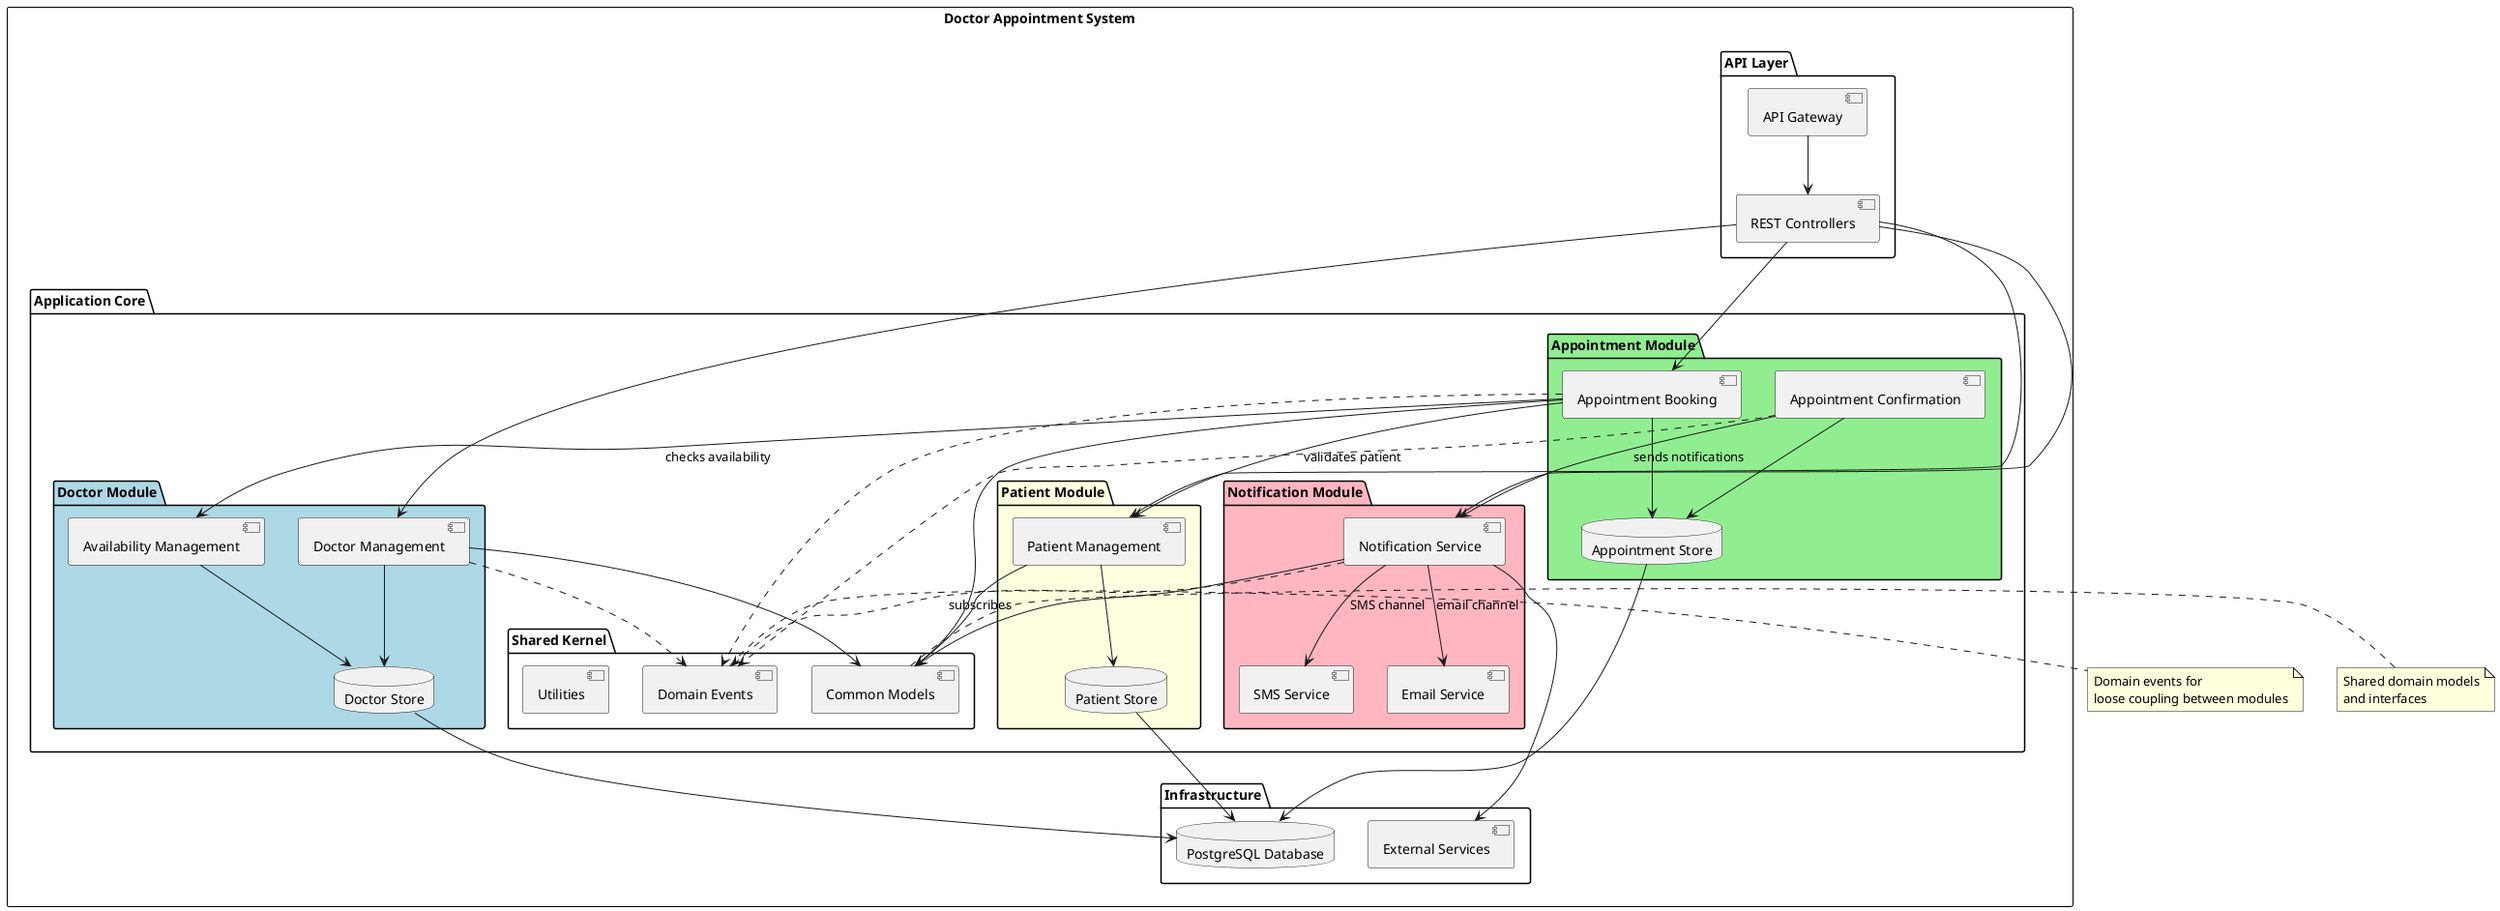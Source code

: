 @startuml Doctor Appointment System - Modular Monolith

skinparam package {
	BackgroundColor White
	BorderColor Black
}

rectangle "Doctor Appointment System" {
	package "Application Core" {
		package "Doctor Module" #LightBlue {
			[Doctor Management] as DM
			[Availability Management] as AM
			database "Doctor Store" as DS
		}

		package "Appointment Module" #LightGreen {
			[Appointment Booking] as AB
			[Appointment Confirmation] as AC
			database "Appointment Store" as AS
		}

		package "Patient Module" #LightYellow {
			[Patient Management] as PM
			database "Patient Store" as PS
		}

		package "Notification Module" #LightPink {
			[Notification Service] as NS
			[Email Service] as ES
			[SMS Service] as SMS
		}

		package "Shared Kernel" {
			[Domain Events] as DE
			[Common Models] as CM
			[Utilities] as UT
		}
	}

	package "API Layer" {
		[REST Controllers] as RC
		[API Gateway] as AG
	}

	package "Infrastructure" {
		database "PostgreSQL Database" as DB
		[External Services] as EXT
	}
}

' API Layer Dependencies
AG --> RC
RC --> DM
RC --> AB
RC --> PM
RC --> NS

' Module Internal Dependencies
DM --> DS
AM --> DS
AB --> AS
AC --> AS
PM --> PS

' Cross-Module Communication
AB --> AM : "checks availability"
AB --> PM : "validates patient"
AC --> NS : "sends notifications"
NS --> ES : "email channel"
NS --> SMS : "SMS channel"

' Infrastructure Dependencies
DS --> DB
AS --> DB
PS --> DB
NS --> EXT

' Event-Based Communication
DM ..> DE
AB ..> DE
AC ..> DE
NS ..> DE : "subscribes"

' Shared Kernel Usage
DM --> CM
AB --> CM
PM --> CM
NS --> CM

note right of DE
  Domain events for
  loose coupling between modules
end note

note right of CM
  Shared domain models
  and interfaces
end note

@enduml
